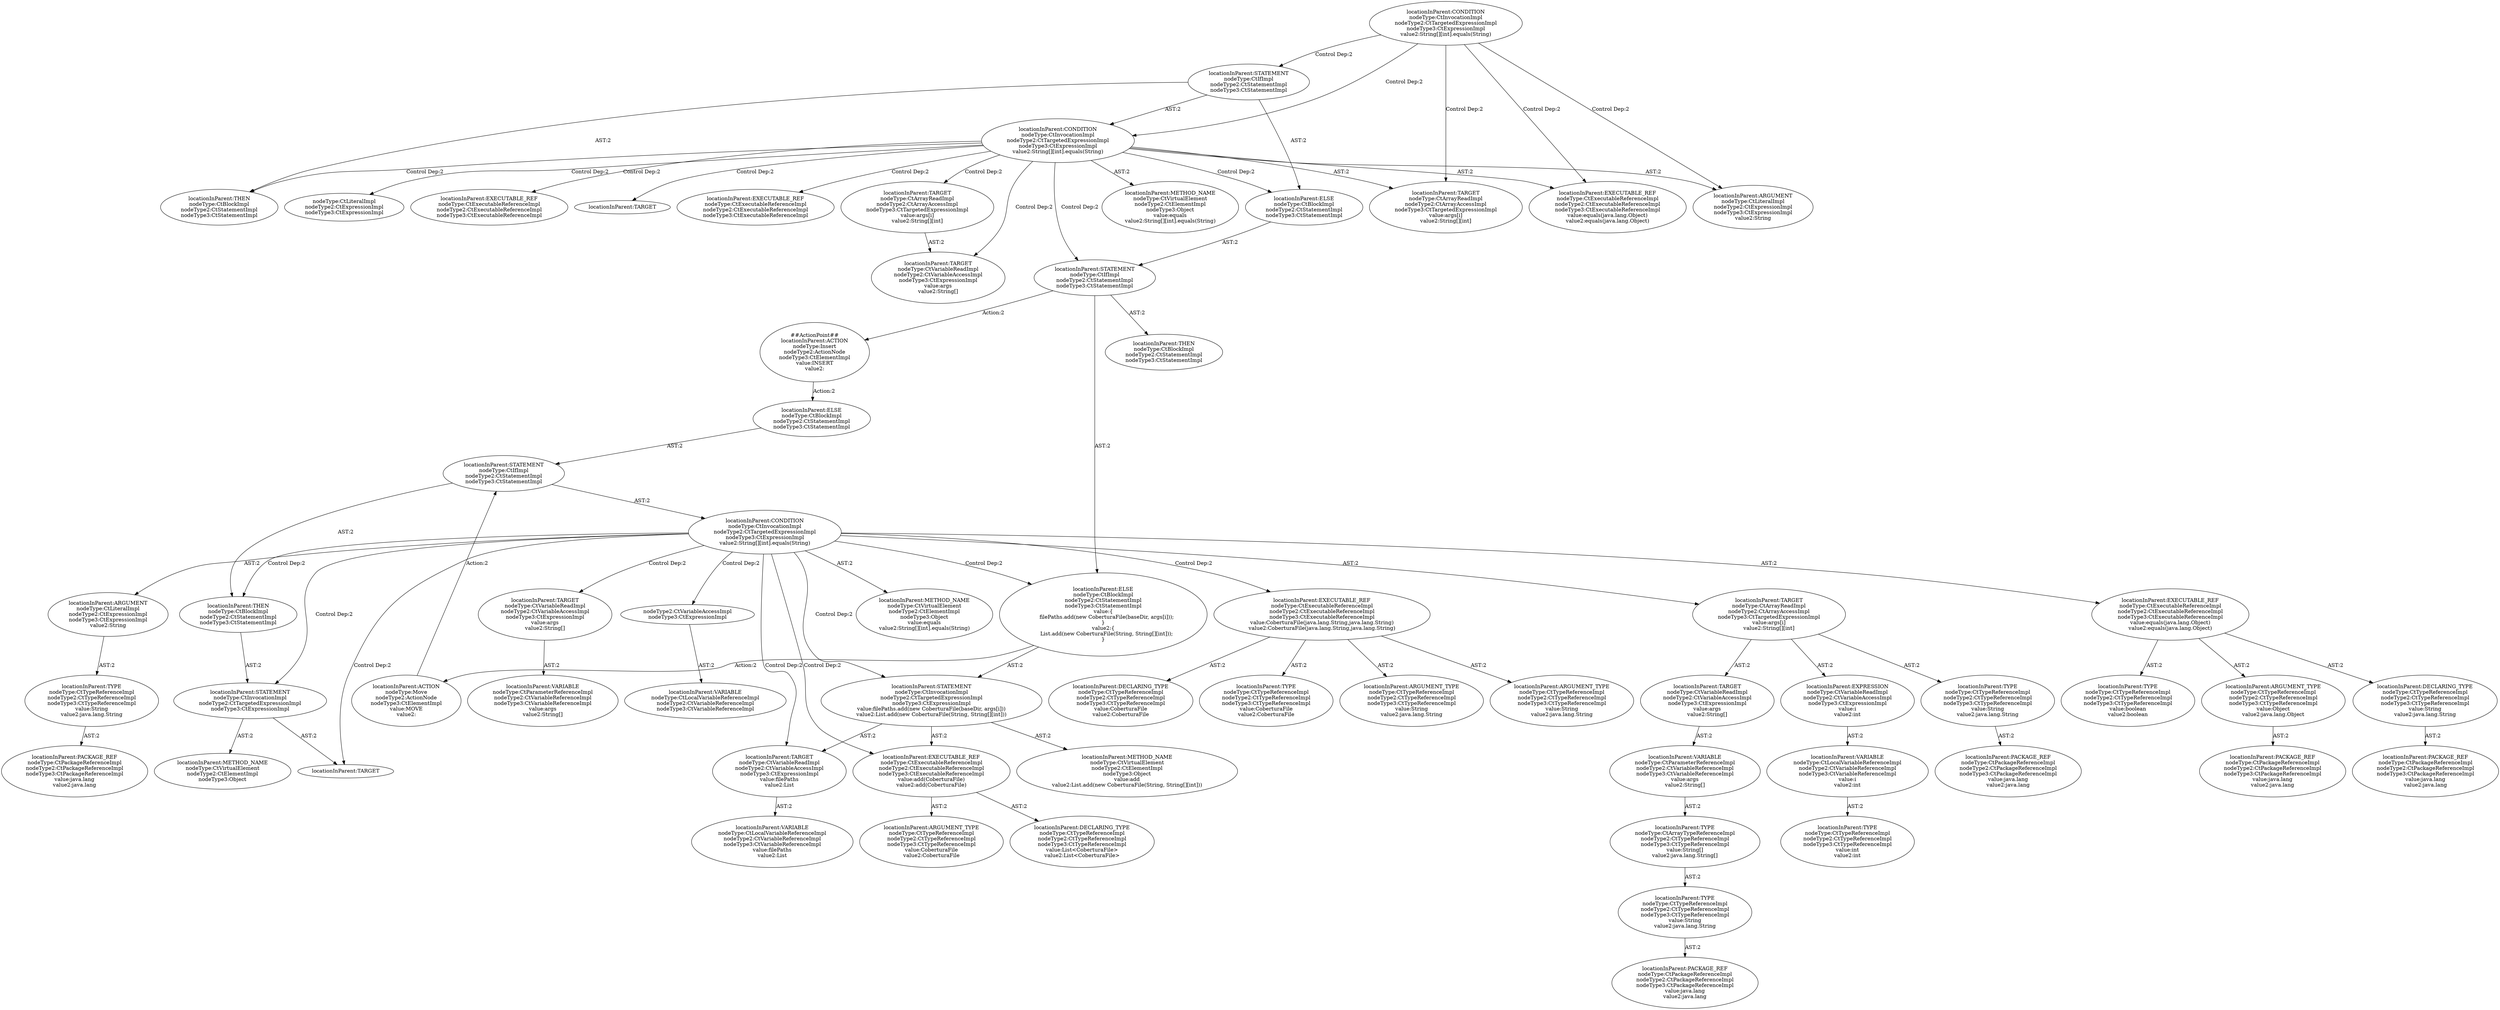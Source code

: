 digraph "Pattern" {
0 [label="##ActionPoint##
locationInParent:ACTION
nodeType:Insert
nodeType2:ActionNode
nodeType3:CtElementImpl
value:INSERT
value2:" shape=ellipse]
1 [label="locationInParent:STATEMENT
nodeType:CtIfImpl
nodeType2:CtStatementImpl
nodeType3:CtStatementImpl" shape=ellipse]
2 [label="locationInParent:CONDITION
nodeType:CtInvocationImpl
nodeType2:CtTargetedExpressionImpl
nodeType3:CtExpressionImpl
value2:String[][int].equals(String)" shape=ellipse]
3 [label="locationInParent:CONDITION
nodeType:CtInvocationImpl
nodeType2:CtTargetedExpressionImpl
nodeType3:CtExpressionImpl
value2:String[][int].equals(String)" shape=ellipse]
4 [label="locationInParent:STATEMENT
nodeType:CtIfImpl
nodeType2:CtStatementImpl
nodeType3:CtStatementImpl" shape=ellipse]
5 [label="locationInParent:METHOD_NAME
nodeType:CtVirtualElement
nodeType2:CtElementImpl
nodeType3:Object
value:equals
value2:String[][int].equals(String)" shape=ellipse]
6 [label="locationInParent:TARGET
nodeType:CtArrayReadImpl
nodeType2:CtArrayAccessImpl
nodeType3:CtTargetedExpressionImpl
value:args[i]
value2:String[][int]" shape=ellipse]
7 [label="locationInParent:EXECUTABLE_REF
nodeType:CtExecutableReferenceImpl
nodeType2:CtExecutableReferenceImpl
nodeType3:CtExecutableReferenceImpl
value:equals(java.lang.Object)
value2:equals(java.lang.Object)" shape=ellipse]
8 [label="locationInParent:ARGUMENT
nodeType:CtLiteralImpl
nodeType2:CtExpressionImpl
nodeType3:CtExpressionImpl
value2:String" shape=ellipse]
9 [label="locationInParent:THEN
nodeType:CtBlockImpl
nodeType2:CtStatementImpl
nodeType3:CtStatementImpl" shape=ellipse]
10 [label="nodeType:CtLiteralImpl
nodeType2:CtExpressionImpl
nodeType3:CtExpressionImpl" shape=ellipse]
11 [label="locationInParent:EXECUTABLE_REF
nodeType:CtExecutableReferenceImpl
nodeType2:CtExecutableReferenceImpl
nodeType3:CtExecutableReferenceImpl" shape=ellipse]
12 [label="locationInParent:TARGET" shape=ellipse]
13 [label="locationInParent:ELSE
nodeType:CtBlockImpl
nodeType2:CtStatementImpl
nodeType3:CtStatementImpl" shape=ellipse]
14 [label="locationInParent:STATEMENT
nodeType:CtIfImpl
nodeType2:CtStatementImpl
nodeType3:CtStatementImpl" shape=ellipse]
15 [label="locationInParent:CONDITION
nodeType:CtInvocationImpl
nodeType2:CtTargetedExpressionImpl
nodeType3:CtExpressionImpl
value2:String[][int].equals(String)" shape=ellipse]
16 [label="locationInParent:METHOD_NAME
nodeType:CtVirtualElement
nodeType2:CtElementImpl
nodeType3:Object
value:equals
value2:String[][int].equals(String)" shape=ellipse]
17 [label="locationInParent:TARGET
nodeType:CtArrayReadImpl
nodeType2:CtArrayAccessImpl
nodeType3:CtTargetedExpressionImpl
value:args[i]
value2:String[][int]" shape=ellipse]
18 [label="locationInParent:TYPE
nodeType:CtTypeReferenceImpl
nodeType2:CtTypeReferenceImpl
nodeType3:CtTypeReferenceImpl
value:String
value2:java.lang.String" shape=ellipse]
19 [label="locationInParent:PACKAGE_REF
nodeType:CtPackageReferenceImpl
nodeType2:CtPackageReferenceImpl
nodeType3:CtPackageReferenceImpl
value:java.lang
value2:java.lang" shape=ellipse]
20 [label="locationInParent:TARGET
nodeType:CtVariableReadImpl
nodeType2:CtVariableAccessImpl
nodeType3:CtExpressionImpl
value:args
value2:String[]" shape=ellipse]
21 [label="locationInParent:VARIABLE
nodeType:CtParameterReferenceImpl
nodeType2:CtVariableReferenceImpl
nodeType3:CtVariableReferenceImpl
value:args
value2:String[]" shape=ellipse]
22 [label="locationInParent:TYPE
nodeType:CtArrayTypeReferenceImpl
nodeType2:CtTypeReferenceImpl
nodeType3:CtTypeReferenceImpl
value:String[]
value2:java.lang.String[]" shape=ellipse]
23 [label="locationInParent:TYPE
nodeType:CtTypeReferenceImpl
nodeType2:CtTypeReferenceImpl
nodeType3:CtTypeReferenceImpl
value:String
value2:java.lang.String" shape=ellipse]
24 [label="locationInParent:PACKAGE_REF
nodeType:CtPackageReferenceImpl
nodeType2:CtPackageReferenceImpl
nodeType3:CtPackageReferenceImpl
value:java.lang
value2:java.lang" shape=ellipse]
25 [label="locationInParent:EXPRESSION
nodeType:CtVariableReadImpl
nodeType2:CtVariableAccessImpl
nodeType3:CtExpressionImpl
value:i
value2:int" shape=ellipse]
26 [label="locationInParent:VARIABLE
nodeType:CtLocalVariableReferenceImpl
nodeType2:CtVariableReferenceImpl
nodeType3:CtVariableReferenceImpl
value:i
value2:int" shape=ellipse]
27 [label="locationInParent:TYPE
nodeType:CtTypeReferenceImpl
nodeType2:CtTypeReferenceImpl
nodeType3:CtTypeReferenceImpl
value:int
value2:int" shape=ellipse]
28 [label="locationInParent:EXECUTABLE_REF
nodeType:CtExecutableReferenceImpl
nodeType2:CtExecutableReferenceImpl
nodeType3:CtExecutableReferenceImpl
value:equals(java.lang.Object)
value2:equals(java.lang.Object)" shape=ellipse]
29 [label="locationInParent:DECLARING_TYPE
nodeType:CtTypeReferenceImpl
nodeType2:CtTypeReferenceImpl
nodeType3:CtTypeReferenceImpl
value:String
value2:java.lang.String" shape=ellipse]
30 [label="locationInParent:PACKAGE_REF
nodeType:CtPackageReferenceImpl
nodeType2:CtPackageReferenceImpl
nodeType3:CtPackageReferenceImpl
value:java.lang
value2:java.lang" shape=ellipse]
31 [label="locationInParent:TYPE
nodeType:CtTypeReferenceImpl
nodeType2:CtTypeReferenceImpl
nodeType3:CtTypeReferenceImpl
value:boolean
value2:boolean" shape=ellipse]
32 [label="locationInParent:ARGUMENT_TYPE
nodeType:CtTypeReferenceImpl
nodeType2:CtTypeReferenceImpl
nodeType3:CtTypeReferenceImpl
value:Object
value2:java.lang.Object" shape=ellipse]
33 [label="locationInParent:PACKAGE_REF
nodeType:CtPackageReferenceImpl
nodeType2:CtPackageReferenceImpl
nodeType3:CtPackageReferenceImpl
value:java.lang
value2:java.lang" shape=ellipse]
34 [label="locationInParent:ARGUMENT
nodeType:CtLiteralImpl
nodeType2:CtExpressionImpl
nodeType3:CtExpressionImpl
value2:String" shape=ellipse]
35 [label="locationInParent:TYPE
nodeType:CtTypeReferenceImpl
nodeType2:CtTypeReferenceImpl
nodeType3:CtTypeReferenceImpl
value:String
value2:java.lang.String" shape=ellipse]
36 [label="locationInParent:PACKAGE_REF
nodeType:CtPackageReferenceImpl
nodeType2:CtPackageReferenceImpl
nodeType3:CtPackageReferenceImpl
value:java.lang
value2:java.lang" shape=ellipse]
37 [label="locationInParent:THEN
nodeType:CtBlockImpl
nodeType2:CtStatementImpl
nodeType3:CtStatementImpl" shape=ellipse]
38 [label="locationInParent:STATEMENT
nodeType:CtInvocationImpl
nodeType2:CtTargetedExpressionImpl
nodeType3:CtExpressionImpl" shape=ellipse]
39 [label="locationInParent:METHOD_NAME
nodeType:CtVirtualElement
nodeType2:CtElementImpl
nodeType3:Object" shape=ellipse]
40 [label="locationInParent:TARGET" shape=ellipse]
41 [label="locationInParent:TARGET
nodeType:CtVariableReadImpl
nodeType2:CtVariableAccessImpl
nodeType3:CtExpressionImpl
value:args
value2:String[]" shape=ellipse]
42 [label="locationInParent:VARIABLE
nodeType:CtParameterReferenceImpl
nodeType2:CtVariableReferenceImpl
nodeType3:CtVariableReferenceImpl
value:args
value2:String[]" shape=ellipse]
43 [label="nodeType2:CtVariableAccessImpl
nodeType3:CtExpressionImpl" shape=ellipse]
44 [label="locationInParent:VARIABLE
nodeType:CtLocalVariableReferenceImpl
nodeType2:CtVariableReferenceImpl
nodeType3:CtVariableReferenceImpl" shape=ellipse]
45 [label="locationInParent:ELSE
nodeType:CtBlockImpl
nodeType2:CtStatementImpl
nodeType3:CtStatementImpl
value:\{
    filePaths.add(new CoberturaFile(baseDir, args[i]));
\}
value2:\{
    List.add(new CoberturaFile(String, String[][int]));
\}" shape=ellipse]
46 [label="locationInParent:STATEMENT
nodeType:CtInvocationImpl
nodeType2:CtTargetedExpressionImpl
nodeType3:CtExpressionImpl
value:filePaths.add(new CoberturaFile(baseDir, args[i]))
value2:List.add(new CoberturaFile(String, String[][int]))" shape=ellipse]
47 [label="locationInParent:TARGET
nodeType:CtVariableReadImpl
nodeType2:CtVariableAccessImpl
nodeType3:CtExpressionImpl
value:filePaths
value2:List" shape=ellipse]
48 [label="locationInParent:EXECUTABLE_REF
nodeType:CtExecutableReferenceImpl
nodeType2:CtExecutableReferenceImpl
nodeType3:CtExecutableReferenceImpl
value:add(CoberturaFile)
value2:add(CoberturaFile)" shape=ellipse]
49 [label="locationInParent:EXECUTABLE_REF
nodeType:CtExecutableReferenceImpl
nodeType2:CtExecutableReferenceImpl
nodeType3:CtExecutableReferenceImpl
value:CoberturaFile(java.lang.String,java.lang.String)
value2:CoberturaFile(java.lang.String,java.lang.String)" shape=ellipse]
50 [label="locationInParent:METHOD_NAME
nodeType:CtVirtualElement
nodeType2:CtElementImpl
nodeType3:Object
value:add
value2:List.add(new CoberturaFile(String, String[][int]))" shape=ellipse]
51 [label="locationInParent:VARIABLE
nodeType:CtLocalVariableReferenceImpl
nodeType2:CtVariableReferenceImpl
nodeType3:CtVariableReferenceImpl
value:filePaths
value2:List" shape=ellipse]
52 [label="locationInParent:DECLARING_TYPE
nodeType:CtTypeReferenceImpl
nodeType2:CtTypeReferenceImpl
nodeType3:CtTypeReferenceImpl
value:List<CoberturaFile>
value2:List<CoberturaFile>" shape=ellipse]
53 [label="locationInParent:ARGUMENT_TYPE
nodeType:CtTypeReferenceImpl
nodeType2:CtTypeReferenceImpl
nodeType3:CtTypeReferenceImpl
value:CoberturaFile
value2:CoberturaFile" shape=ellipse]
54 [label="locationInParent:DECLARING_TYPE
nodeType:CtTypeReferenceImpl
nodeType2:CtTypeReferenceImpl
nodeType3:CtTypeReferenceImpl
value:CoberturaFile
value2:CoberturaFile" shape=ellipse]
55 [label="locationInParent:TYPE
nodeType:CtTypeReferenceImpl
nodeType2:CtTypeReferenceImpl
nodeType3:CtTypeReferenceImpl
value:CoberturaFile
value2:CoberturaFile" shape=ellipse]
56 [label="locationInParent:ARGUMENT_TYPE
nodeType:CtTypeReferenceImpl
nodeType2:CtTypeReferenceImpl
nodeType3:CtTypeReferenceImpl
value:String
value2:java.lang.String" shape=ellipse]
57 [label="locationInParent:ARGUMENT_TYPE
nodeType:CtTypeReferenceImpl
nodeType2:CtTypeReferenceImpl
nodeType3:CtTypeReferenceImpl
value:String
value2:java.lang.String" shape=ellipse]
58 [label="locationInParent:ACTION
nodeType:Move
nodeType2:ActionNode
nodeType3:CtElementImpl
value:MOVE
value2:" shape=ellipse]
59 [label="locationInParent:ELSE
nodeType:CtBlockImpl
nodeType2:CtStatementImpl
nodeType3:CtStatementImpl" shape=ellipse]
60 [label="locationInParent:EXECUTABLE_REF
nodeType:CtExecutableReferenceImpl
nodeType2:CtExecutableReferenceImpl
nodeType3:CtExecutableReferenceImpl" shape=ellipse]
61 [label="locationInParent:TARGET
nodeType:CtArrayReadImpl
nodeType2:CtArrayAccessImpl
nodeType3:CtTargetedExpressionImpl
value:args[i]
value2:String[][int]" shape=ellipse]
62 [label="locationInParent:TARGET
nodeType:CtVariableReadImpl
nodeType2:CtVariableAccessImpl
nodeType3:CtExpressionImpl
value:args
value2:String[]" shape=ellipse]
63 [label="locationInParent:THEN
nodeType:CtBlockImpl
nodeType2:CtStatementImpl
nodeType3:CtStatementImpl" shape=ellipse]
0 -> 59 [label="Action:2"];
1 -> 0 [label="Action:2"];
1 -> 63 [label="AST:2"];
1 -> 45 [label="AST:2"];
2 -> 1 [label="Control Dep:2"];
2 -> 5 [label="AST:2"];
2 -> 6 [label="AST:2"];
2 -> 7 [label="AST:2"];
2 -> 8 [label="AST:2"];
2 -> 9 [label="Control Dep:2"];
2 -> 10 [label="Control Dep:2"];
2 -> 11 [label="Control Dep:2"];
2 -> 12 [label="Control Dep:2"];
2 -> 13 [label="Control Dep:2"];
2 -> 60 [label="Control Dep:2"];
2 -> 61 [label="Control Dep:2"];
2 -> 62 [label="Control Dep:2"];
3 -> 2 [label="Control Dep:2"];
3 -> 4 [label="Control Dep:2"];
3 -> 7 [label="Control Dep:2"];
3 -> 6 [label="Control Dep:2"];
3 -> 8 [label="Control Dep:2"];
4 -> 2 [label="AST:2"];
4 -> 9 [label="AST:2"];
4 -> 13 [label="AST:2"];
13 -> 1 [label="AST:2"];
14 -> 15 [label="AST:2"];
14 -> 37 [label="AST:2"];
15 -> 16 [label="AST:2"];
15 -> 17 [label="AST:2"];
15 -> 28 [label="AST:2"];
15 -> 34 [label="AST:2"];
15 -> 37 [label="Control Dep:2"];
15 -> 38 [label="Control Dep:2"];
15 -> 40 [label="Control Dep:2"];
15 -> 41 [label="Control Dep:2"];
15 -> 43 [label="Control Dep:2"];
15 -> 45 [label="Control Dep:2"];
15 -> 46 [label="Control Dep:2"];
15 -> 48 [label="Control Dep:2"];
15 -> 47 [label="Control Dep:2"];
15 -> 49 [label="Control Dep:2"];
17 -> 18 [label="AST:2"];
17 -> 20 [label="AST:2"];
17 -> 25 [label="AST:2"];
18 -> 19 [label="AST:2"];
20 -> 21 [label="AST:2"];
21 -> 22 [label="AST:2"];
22 -> 23 [label="AST:2"];
23 -> 24 [label="AST:2"];
25 -> 26 [label="AST:2"];
26 -> 27 [label="AST:2"];
28 -> 29 [label="AST:2"];
28 -> 31 [label="AST:2"];
28 -> 32 [label="AST:2"];
29 -> 30 [label="AST:2"];
32 -> 33 [label="AST:2"];
34 -> 35 [label="AST:2"];
35 -> 36 [label="AST:2"];
37 -> 38 [label="AST:2"];
38 -> 39 [label="AST:2"];
38 -> 40 [label="AST:2"];
41 -> 42 [label="AST:2"];
43 -> 44 [label="AST:2"];
45 -> 46 [label="AST:2"];
45 -> 58 [label="Action:2"];
46 -> 50 [label="AST:2"];
46 -> 47 [label="AST:2"];
46 -> 48 [label="AST:2"];
47 -> 51 [label="AST:2"];
48 -> 52 [label="AST:2"];
48 -> 53 [label="AST:2"];
49 -> 54 [label="AST:2"];
49 -> 55 [label="AST:2"];
49 -> 56 [label="AST:2"];
49 -> 57 [label="AST:2"];
58 -> 14 [label="Action:2"];
59 -> 14 [label="AST:2"];
61 -> 62 [label="AST:2"];
}